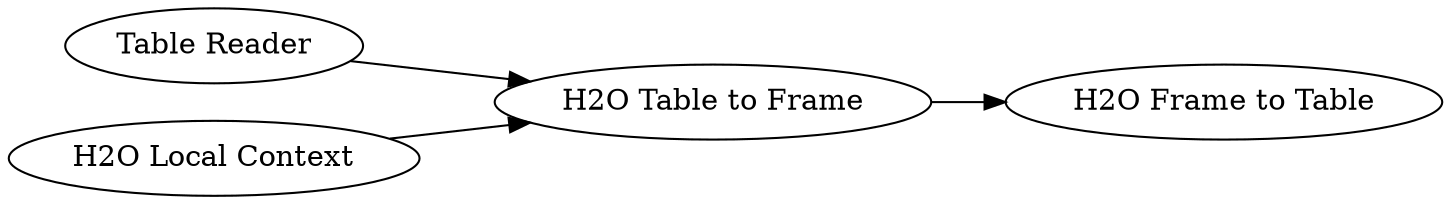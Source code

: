 digraph {
	5 -> 2
	2 -> 4
	1 -> 2
	1 [label="H2O Local Context"]
	4 [label="H2O Frame to Table"]
	5 [label="Table Reader"]
	2 [label="H2O Table to Frame"]
	rankdir=LR
}
